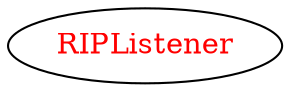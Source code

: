digraph dependencyGraph {
 concentrate=true;
 ranksep="2.0";
 rankdir="LR"; 
 splines="ortho";
"RIPListener" [fontcolor="red"];
}